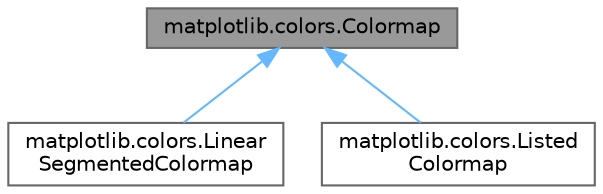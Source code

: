 digraph "matplotlib.colors.Colormap"
{
 // LATEX_PDF_SIZE
  bgcolor="transparent";
  edge [fontname=Helvetica,fontsize=10,labelfontname=Helvetica,labelfontsize=10];
  node [fontname=Helvetica,fontsize=10,shape=box,height=0.2,width=0.4];
  Node1 [id="Node000001",label="matplotlib.colors.Colormap",height=0.2,width=0.4,color="gray40", fillcolor="grey60", style="filled", fontcolor="black",tooltip=" "];
  Node1 -> Node2 [id="edge1_Node000001_Node000002",dir="back",color="steelblue1",style="solid",tooltip=" "];
  Node2 [id="Node000002",label="matplotlib.colors.Linear\lSegmentedColormap",height=0.2,width=0.4,color="gray40", fillcolor="white", style="filled",URL="$d7/d46/classmatplotlib_1_1colors_1_1LinearSegmentedColormap.html",tooltip=" "];
  Node1 -> Node3 [id="edge2_Node000001_Node000003",dir="back",color="steelblue1",style="solid",tooltip=" "];
  Node3 [id="Node000003",label="matplotlib.colors.Listed\lColormap",height=0.2,width=0.4,color="gray40", fillcolor="white", style="filled",URL="$da/dd0/classmatplotlib_1_1colors_1_1ListedColormap.html",tooltip=" "];
}
